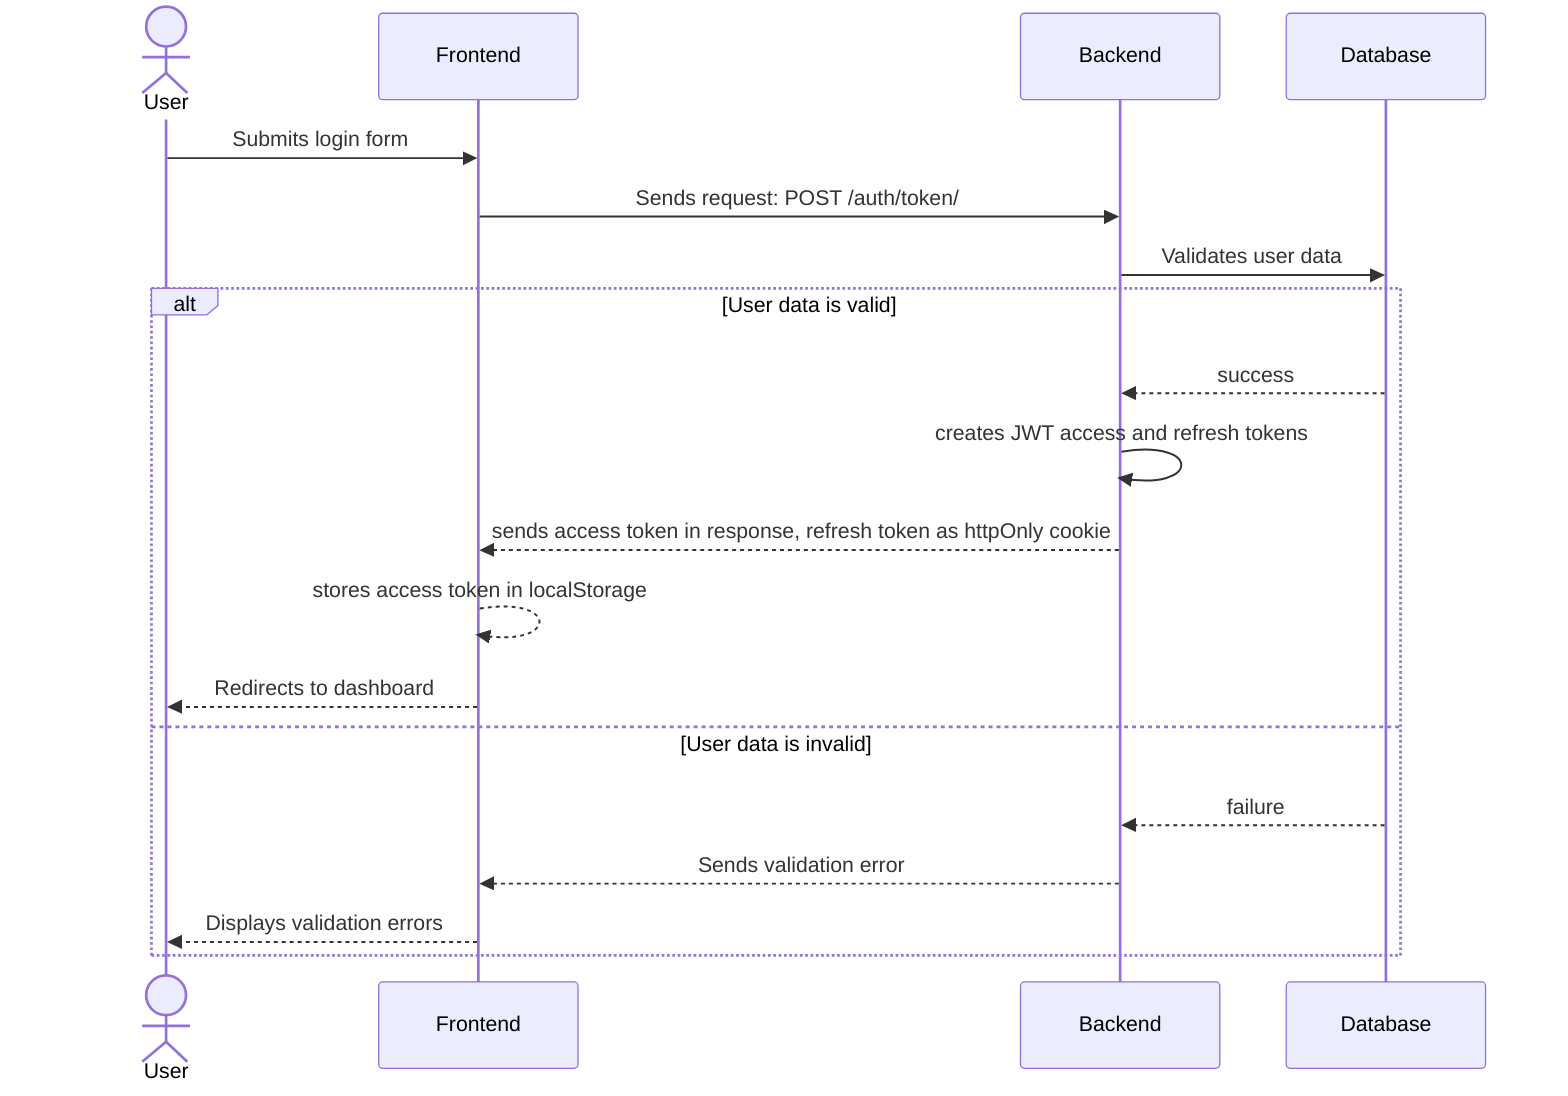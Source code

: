 sequenceDiagram
    actor User
    participant FE as Frontend
    participant BE as Backend
    participant DB as Database

    User ->> FE: Submits login form
    FE ->> BE: Sends request: POST /auth/token/
    BE ->> DB: Validates user data

    alt User data is valid
        DB -->> BE: success
        BE ->> BE: creates JWT access and refresh tokens
        BE -->> FE: sends access token in response, refresh token as httpOnly cookie
        FE -->> FE: stores access token in localStorage
        FE -->> User: Redirects to dashboard
    else User data is invalid
        DB -->> BE: failure
        BE -->> FE: Sends validation error
        FE -->> User: Displays validation errors
    end